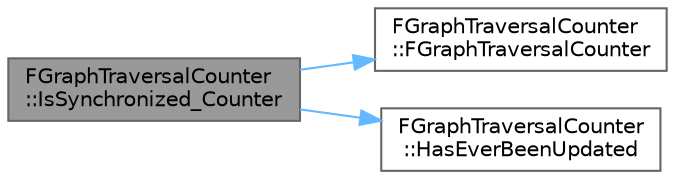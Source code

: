 digraph "FGraphTraversalCounter::IsSynchronized_Counter"
{
 // INTERACTIVE_SVG=YES
 // LATEX_PDF_SIZE
  bgcolor="transparent";
  edge [fontname=Helvetica,fontsize=10,labelfontname=Helvetica,labelfontsize=10];
  node [fontname=Helvetica,fontsize=10,shape=box,height=0.2,width=0.4];
  rankdir="LR";
  Node1 [id="Node000001",label="FGraphTraversalCounter\l::IsSynchronized_Counter",height=0.2,width=0.4,color="gray40", fillcolor="grey60", style="filled", fontcolor="black",tooltip="Check whether the internal counter is synchronized between this and another counter."];
  Node1 -> Node2 [id="edge1_Node000001_Node000002",color="steelblue1",style="solid",tooltip=" "];
  Node2 [id="Node000002",label="FGraphTraversalCounter\l::FGraphTraversalCounter",height=0.2,width=0.4,color="grey40", fillcolor="white", style="filled",URL="$d3/d00/structFGraphTraversalCounter.html#a4356f4176abf7ba09b138df9a5e31f09",tooltip=" "];
  Node1 -> Node3 [id="edge2_Node000001_Node000003",color="steelblue1",style="solid",tooltip=" "];
  Node3 [id="Node000003",label="FGraphTraversalCounter\l::HasEverBeenUpdated",height=0.2,width=0.4,color="grey40", fillcolor="white", style="filled",URL="$d3/d00/structFGraphTraversalCounter.html#aead9cac485954abe29653aae0c989ce4",tooltip=" "];
}
